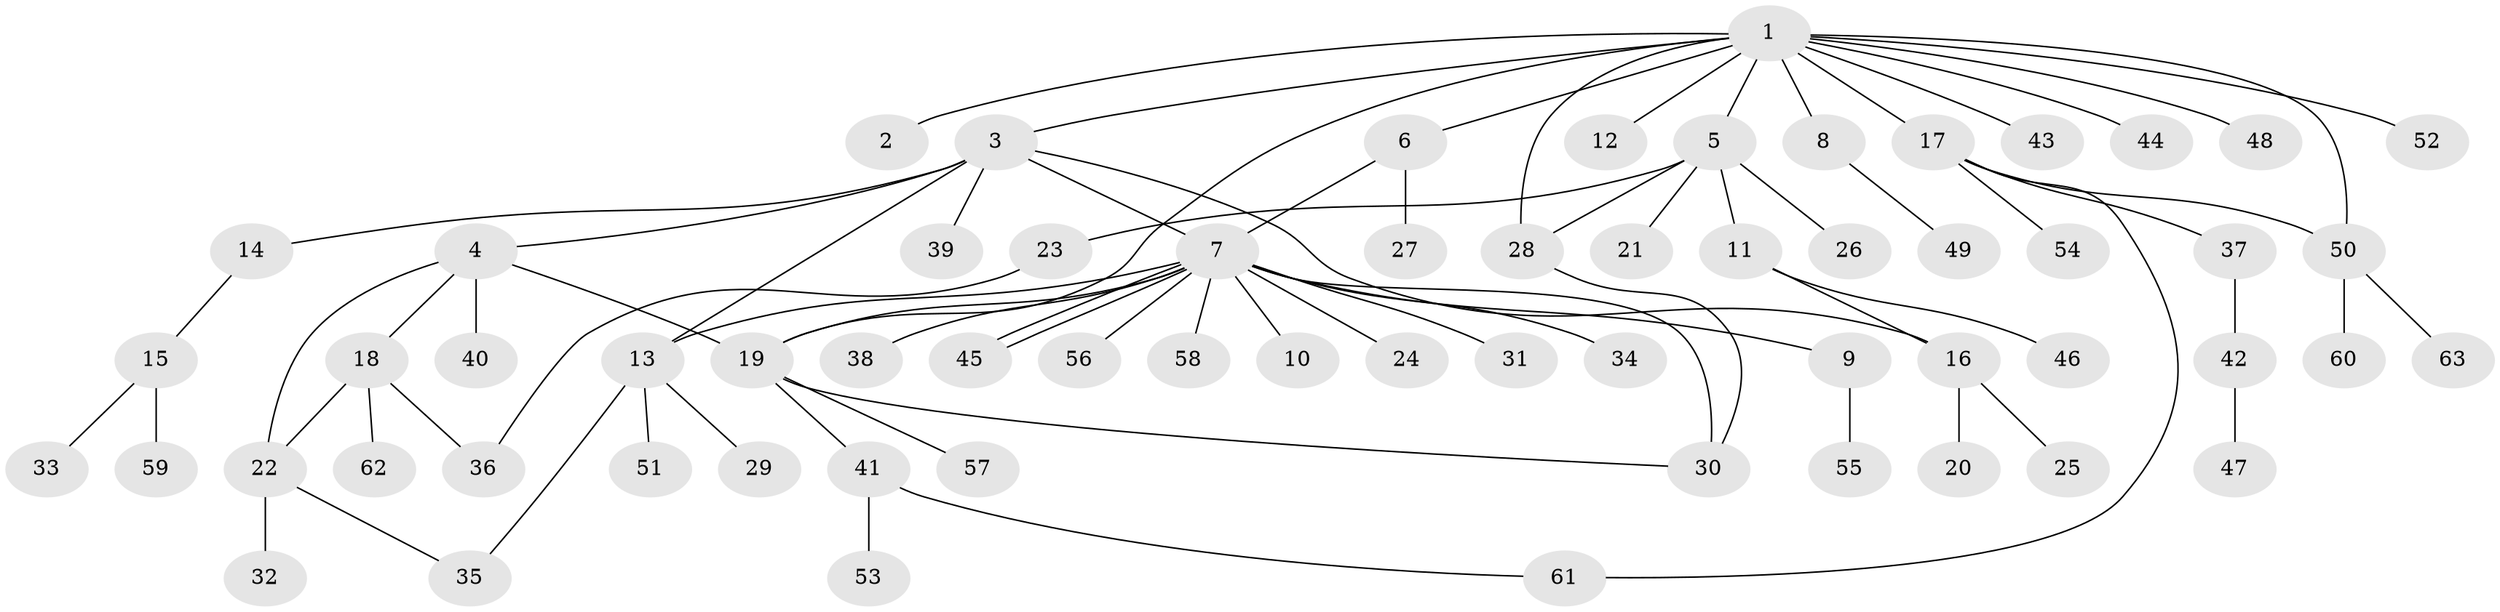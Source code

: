// Generated by graph-tools (version 1.1) at 2025/01/03/09/25 03:01:51]
// undirected, 63 vertices, 76 edges
graph export_dot {
graph [start="1"]
  node [color=gray90,style=filled];
  1;
  2;
  3;
  4;
  5;
  6;
  7;
  8;
  9;
  10;
  11;
  12;
  13;
  14;
  15;
  16;
  17;
  18;
  19;
  20;
  21;
  22;
  23;
  24;
  25;
  26;
  27;
  28;
  29;
  30;
  31;
  32;
  33;
  34;
  35;
  36;
  37;
  38;
  39;
  40;
  41;
  42;
  43;
  44;
  45;
  46;
  47;
  48;
  49;
  50;
  51;
  52;
  53;
  54;
  55;
  56;
  57;
  58;
  59;
  60;
  61;
  62;
  63;
  1 -- 2;
  1 -- 3;
  1 -- 5;
  1 -- 6;
  1 -- 8;
  1 -- 12;
  1 -- 17;
  1 -- 19;
  1 -- 28;
  1 -- 43;
  1 -- 44;
  1 -- 48;
  1 -- 50;
  1 -- 52;
  3 -- 4;
  3 -- 7;
  3 -- 13;
  3 -- 14;
  3 -- 16;
  3 -- 39;
  4 -- 18;
  4 -- 19;
  4 -- 22;
  4 -- 40;
  5 -- 11;
  5 -- 21;
  5 -- 23;
  5 -- 26;
  5 -- 28;
  6 -- 7;
  6 -- 27;
  7 -- 9;
  7 -- 10;
  7 -- 13;
  7 -- 19;
  7 -- 24;
  7 -- 30;
  7 -- 31;
  7 -- 34;
  7 -- 38;
  7 -- 45;
  7 -- 45;
  7 -- 56;
  7 -- 58;
  8 -- 49;
  9 -- 55;
  11 -- 16;
  11 -- 46;
  13 -- 29;
  13 -- 35;
  13 -- 51;
  14 -- 15;
  15 -- 33;
  15 -- 59;
  16 -- 20;
  16 -- 25;
  17 -- 37;
  17 -- 50;
  17 -- 54;
  17 -- 61;
  18 -- 22;
  18 -- 36;
  18 -- 62;
  19 -- 30;
  19 -- 41;
  19 -- 57;
  22 -- 32;
  22 -- 35;
  23 -- 36;
  28 -- 30;
  37 -- 42;
  41 -- 53;
  41 -- 61;
  42 -- 47;
  50 -- 60;
  50 -- 63;
}

